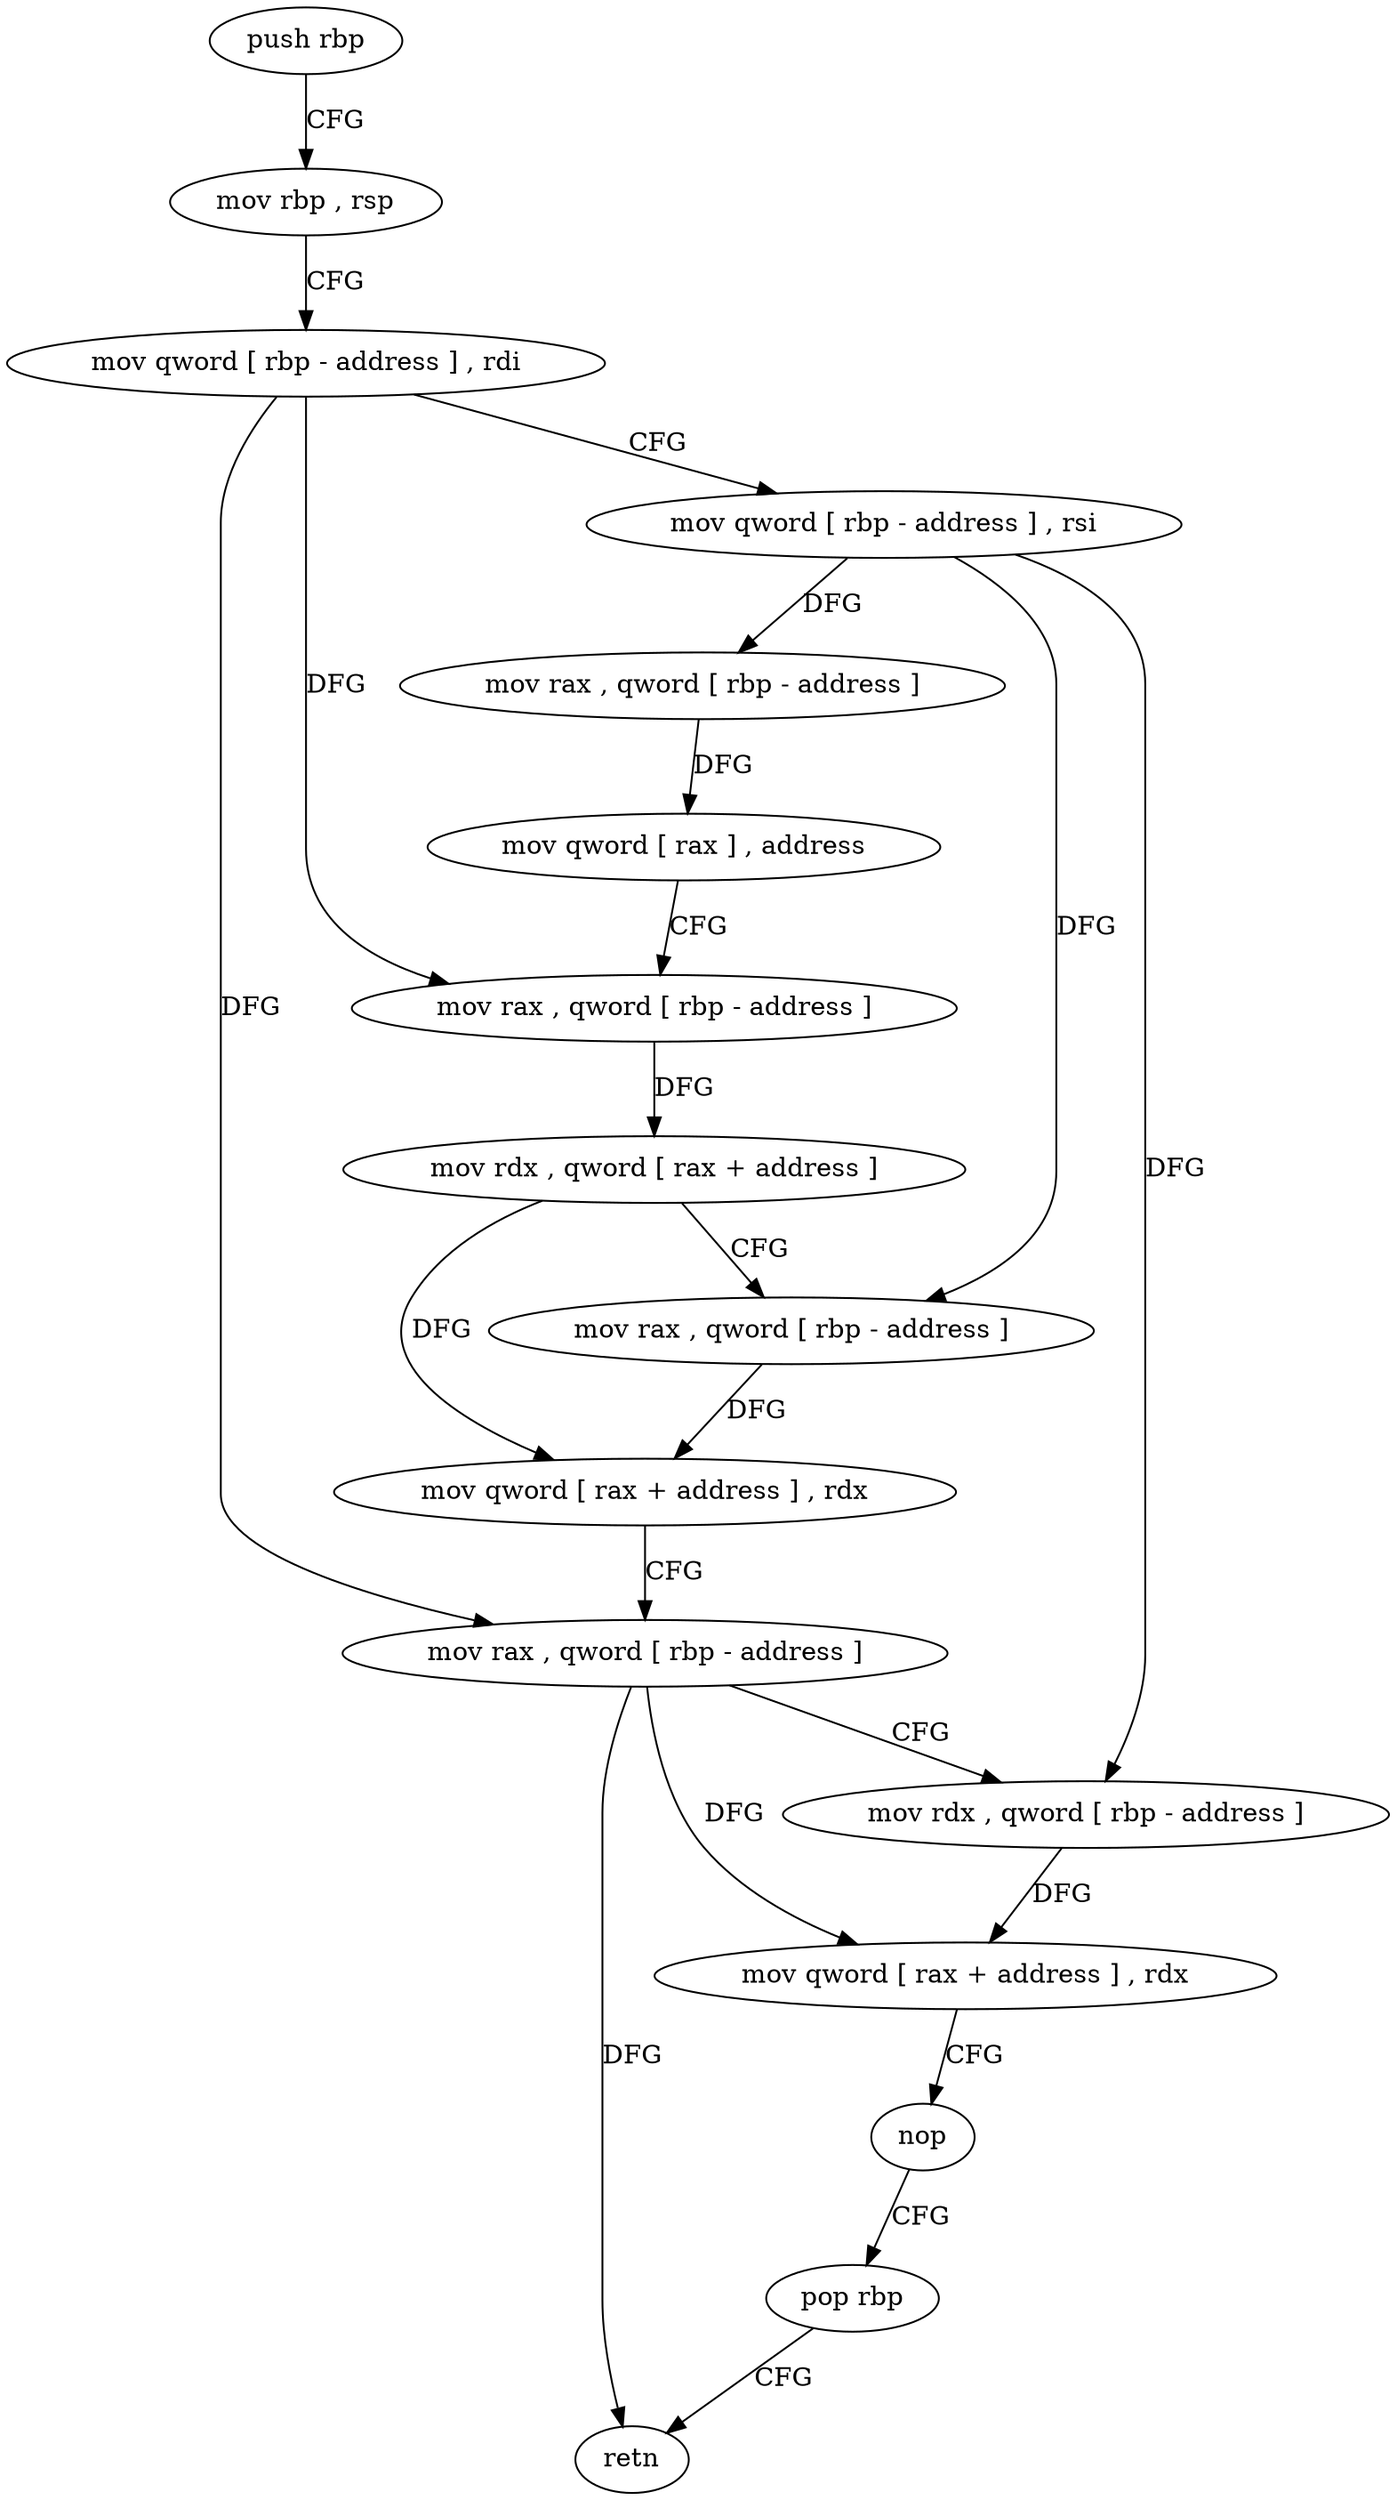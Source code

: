 digraph "func" {
"4306775" [label = "push rbp" ]
"4306776" [label = "mov rbp , rsp" ]
"4306779" [label = "mov qword [ rbp - address ] , rdi" ]
"4306783" [label = "mov qword [ rbp - address ] , rsi" ]
"4306787" [label = "mov rax , qword [ rbp - address ]" ]
"4306791" [label = "mov qword [ rax ] , address" ]
"4306798" [label = "mov rax , qword [ rbp - address ]" ]
"4306802" [label = "mov rdx , qword [ rax + address ]" ]
"4306806" [label = "mov rax , qword [ rbp - address ]" ]
"4306810" [label = "mov qword [ rax + address ] , rdx" ]
"4306814" [label = "mov rax , qword [ rbp - address ]" ]
"4306818" [label = "mov rdx , qword [ rbp - address ]" ]
"4306822" [label = "mov qword [ rax + address ] , rdx" ]
"4306826" [label = "nop" ]
"4306827" [label = "pop rbp" ]
"4306828" [label = "retn" ]
"4306775" -> "4306776" [ label = "CFG" ]
"4306776" -> "4306779" [ label = "CFG" ]
"4306779" -> "4306783" [ label = "CFG" ]
"4306779" -> "4306798" [ label = "DFG" ]
"4306779" -> "4306814" [ label = "DFG" ]
"4306783" -> "4306787" [ label = "DFG" ]
"4306783" -> "4306806" [ label = "DFG" ]
"4306783" -> "4306818" [ label = "DFG" ]
"4306787" -> "4306791" [ label = "DFG" ]
"4306791" -> "4306798" [ label = "CFG" ]
"4306798" -> "4306802" [ label = "DFG" ]
"4306802" -> "4306806" [ label = "CFG" ]
"4306802" -> "4306810" [ label = "DFG" ]
"4306806" -> "4306810" [ label = "DFG" ]
"4306810" -> "4306814" [ label = "CFG" ]
"4306814" -> "4306818" [ label = "CFG" ]
"4306814" -> "4306822" [ label = "DFG" ]
"4306814" -> "4306828" [ label = "DFG" ]
"4306818" -> "4306822" [ label = "DFG" ]
"4306822" -> "4306826" [ label = "CFG" ]
"4306826" -> "4306827" [ label = "CFG" ]
"4306827" -> "4306828" [ label = "CFG" ]
}

